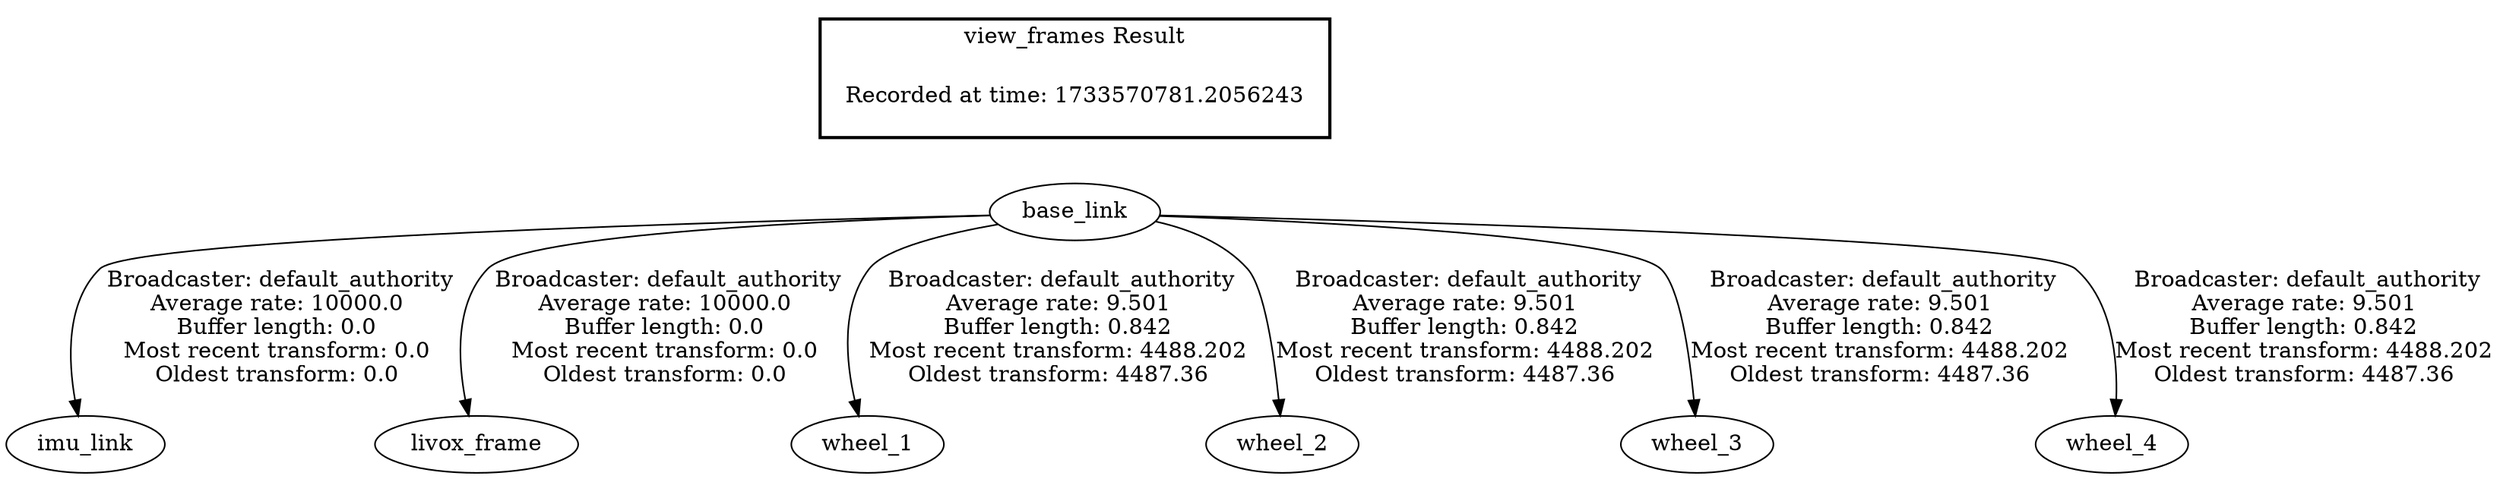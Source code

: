 digraph G {
"base_link" -> "imu_link"[label=" Broadcaster: default_authority\nAverage rate: 10000.0\nBuffer length: 0.0\nMost recent transform: 0.0\nOldest transform: 0.0\n"];
"base_link" -> "livox_frame"[label=" Broadcaster: default_authority\nAverage rate: 10000.0\nBuffer length: 0.0\nMost recent transform: 0.0\nOldest transform: 0.0\n"];
"base_link" -> "wheel_1"[label=" Broadcaster: default_authority\nAverage rate: 9.501\nBuffer length: 0.842\nMost recent transform: 4488.202\nOldest transform: 4487.36\n"];
"base_link" -> "wheel_2"[label=" Broadcaster: default_authority\nAverage rate: 9.501\nBuffer length: 0.842\nMost recent transform: 4488.202\nOldest transform: 4487.36\n"];
"base_link" -> "wheel_3"[label=" Broadcaster: default_authority\nAverage rate: 9.501\nBuffer length: 0.842\nMost recent transform: 4488.202\nOldest transform: 4487.36\n"];
"base_link" -> "wheel_4"[label=" Broadcaster: default_authority\nAverage rate: 9.501\nBuffer length: 0.842\nMost recent transform: 4488.202\nOldest transform: 4487.36\n"];
edge [style=invis];
 subgraph cluster_legend { style=bold; color=black; label ="view_frames Result";
"Recorded at time: 1733570781.2056243"[ shape=plaintext ] ;
}->"base_link";
}